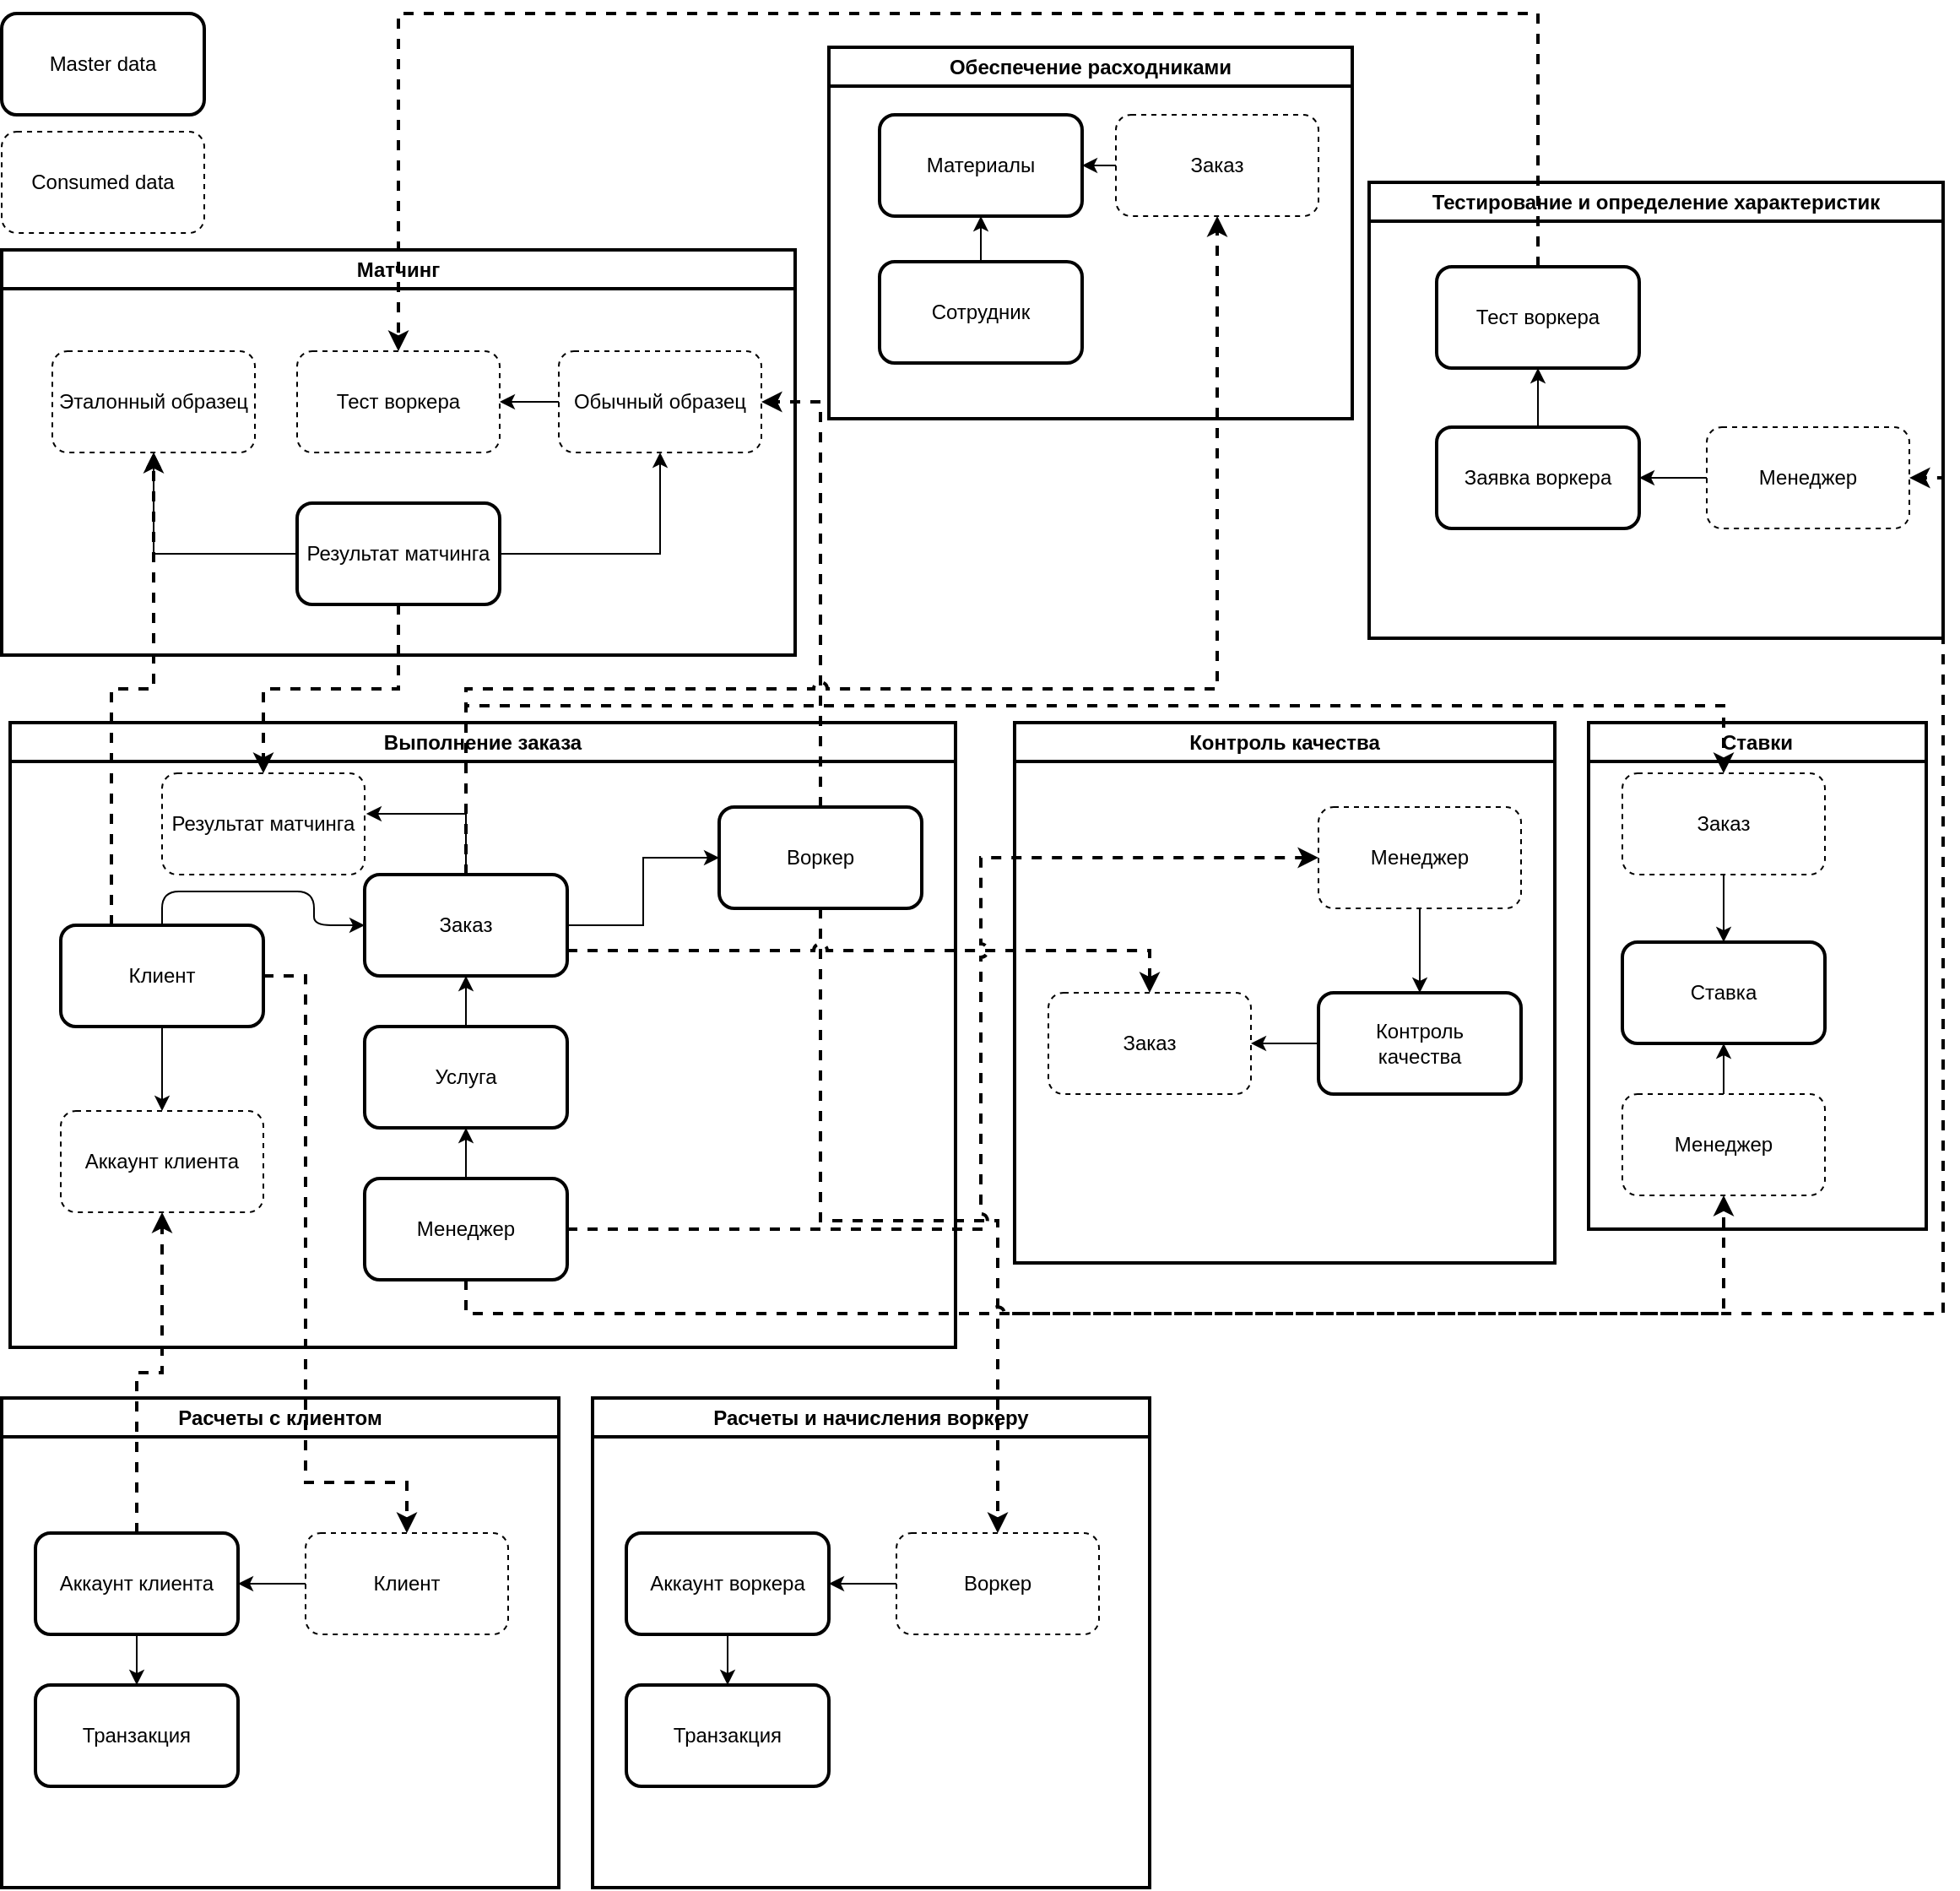 <mxfile version="22.1.2" type="device">
  <diagram name="Page-1" id="F_hivyQ5DFcQ6GrOG33M">
    <mxGraphModel dx="1886" dy="1896" grid="1" gridSize="10" guides="1" tooltips="1" connect="1" arrows="1" fold="1" page="1" pageScale="1" pageWidth="1169" pageHeight="827" math="0" shadow="0">
      <root>
        <mxCell id="0" />
        <mxCell id="1" parent="0" />
        <mxCell id="fCks7QzIpieRSXXq4J3l-1" value="Выполнение заказа" style="swimlane;whiteSpace=wrap;html=1;strokeWidth=2;" parent="1" vertex="1">
          <mxGeometry x="15" y="-390" width="560" height="370" as="geometry" />
        </mxCell>
        <mxCell id="fCks7QzIpieRSXXq4J3l-3" value="Заказ" style="rounded=1;whiteSpace=wrap;html=1;strokeWidth=2;" parent="fCks7QzIpieRSXXq4J3l-1" vertex="1">
          <mxGeometry x="210" y="90" width="120" height="60" as="geometry" />
        </mxCell>
        <mxCell id="fCks7QzIpieRSXXq4J3l-4" style="edgeStyle=orthogonalEdgeStyle;rounded=1;orthogonalLoop=1;jettySize=auto;html=1;exitX=0.5;exitY=0;exitDx=0;exitDy=0;entryX=0;entryY=0.5;entryDx=0;entryDy=0;" parent="fCks7QzIpieRSXXq4J3l-1" source="fCks7QzIpieRSXXq4J3l-5" target="fCks7QzIpieRSXXq4J3l-3" edge="1">
          <mxGeometry relative="1" as="geometry" />
        </mxCell>
        <mxCell id="m88xlmB97YjCkg8Xv9X8-26" value="" style="edgeStyle=orthogonalEdgeStyle;rounded=0;orthogonalLoop=1;jettySize=auto;html=1;" parent="fCks7QzIpieRSXXq4J3l-1" source="fCks7QzIpieRSXXq4J3l-5" target="fCks7QzIpieRSXXq4J3l-8" edge="1">
          <mxGeometry relative="1" as="geometry" />
        </mxCell>
        <mxCell id="fCks7QzIpieRSXXq4J3l-5" value="Клиент" style="rounded=1;whiteSpace=wrap;html=1;strokeWidth=2;" parent="fCks7QzIpieRSXXq4J3l-1" vertex="1">
          <mxGeometry x="30" y="120" width="120" height="60" as="geometry" />
        </mxCell>
        <mxCell id="fCks7QzIpieRSXXq4J3l-6" value="Воркер" style="rounded=1;whiteSpace=wrap;html=1;strokeWidth=2;" parent="fCks7QzIpieRSXXq4J3l-1" vertex="1">
          <mxGeometry x="420" y="50" width="120" height="60" as="geometry" />
        </mxCell>
        <mxCell id="fCks7QzIpieRSXXq4J3l-7" style="edgeStyle=orthogonalEdgeStyle;rounded=0;orthogonalLoop=1;jettySize=auto;html=1;exitX=1;exitY=0.5;exitDx=0;exitDy=0;" parent="fCks7QzIpieRSXXq4J3l-1" source="fCks7QzIpieRSXXq4J3l-3" target="fCks7QzIpieRSXXq4J3l-6" edge="1">
          <mxGeometry relative="1" as="geometry" />
        </mxCell>
        <mxCell id="fCks7QzIpieRSXXq4J3l-8" value="Аккаунт клиента" style="rounded=1;whiteSpace=wrap;html=1;dashed=1;" parent="fCks7QzIpieRSXXq4J3l-1" vertex="1">
          <mxGeometry x="30" y="230" width="120" height="60" as="geometry" />
        </mxCell>
        <mxCell id="fCks7QzIpieRSXXq4J3l-11" style="edgeStyle=orthogonalEdgeStyle;rounded=0;orthogonalLoop=1;jettySize=auto;html=1;exitX=0.5;exitY=0;exitDx=0;exitDy=0;entryX=0.5;entryY=1;entryDx=0;entryDy=0;" parent="fCks7QzIpieRSXXq4J3l-1" source="fCks7QzIpieRSXXq4J3l-12" target="fCks7QzIpieRSXXq4J3l-3" edge="1">
          <mxGeometry relative="1" as="geometry" />
        </mxCell>
        <mxCell id="fCks7QzIpieRSXXq4J3l-12" value="Услуга" style="rounded=1;whiteSpace=wrap;html=1;strokeWidth=2;" parent="fCks7QzIpieRSXXq4J3l-1" vertex="1">
          <mxGeometry x="210" y="180" width="120" height="60" as="geometry" />
        </mxCell>
        <mxCell id="m88xlmB97YjCkg8Xv9X8-32" value="" style="edgeStyle=orthogonalEdgeStyle;rounded=0;orthogonalLoop=1;jettySize=auto;html=1;" parent="fCks7QzIpieRSXXq4J3l-1" source="m88xlmB97YjCkg8Xv9X8-25" target="fCks7QzIpieRSXXq4J3l-12" edge="1">
          <mxGeometry relative="1" as="geometry" />
        </mxCell>
        <mxCell id="m88xlmB97YjCkg8Xv9X8-25" value="Менеджер" style="rounded=1;whiteSpace=wrap;html=1;strokeWidth=2;" parent="fCks7QzIpieRSXXq4J3l-1" vertex="1">
          <mxGeometry x="210" y="270" width="120" height="60" as="geometry" />
        </mxCell>
        <mxCell id="m88xlmB97YjCkg8Xv9X8-39" value="Результат матчинга" style="rounded=1;whiteSpace=wrap;html=1;strokeWidth=1;dashed=1;" parent="fCks7QzIpieRSXXq4J3l-1" vertex="1">
          <mxGeometry x="90" y="30" width="120" height="60" as="geometry" />
        </mxCell>
        <mxCell id="xlrGfsgEvnv0AyE19tKd-4" style="edgeStyle=orthogonalEdgeStyle;rounded=0;orthogonalLoop=1;jettySize=auto;html=1;exitX=0.5;exitY=0;exitDx=0;exitDy=0;entryX=1.008;entryY=0.4;entryDx=0;entryDy=0;entryPerimeter=0;" edge="1" parent="fCks7QzIpieRSXXq4J3l-1" source="fCks7QzIpieRSXXq4J3l-3" target="m88xlmB97YjCkg8Xv9X8-39">
          <mxGeometry relative="1" as="geometry" />
        </mxCell>
        <mxCell id="fCks7QzIpieRSXXq4J3l-14" value="Обеспечение расходниками" style="swimlane;whiteSpace=wrap;html=1;strokeWidth=2;" parent="1" vertex="1">
          <mxGeometry x="500" y="-790" width="310" height="220" as="geometry" />
        </mxCell>
        <mxCell id="fCks7QzIpieRSXXq4J3l-15" value="Материалы" style="rounded=1;whiteSpace=wrap;html=1;strokeWidth=2;" parent="fCks7QzIpieRSXXq4J3l-14" vertex="1">
          <mxGeometry x="30" y="40" width="120" height="60" as="geometry" />
        </mxCell>
        <mxCell id="fCks7QzIpieRSXXq4J3l-44" value="" style="edgeStyle=orthogonalEdgeStyle;rounded=0;orthogonalLoop=1;jettySize=auto;html=1;" parent="fCks7QzIpieRSXXq4J3l-14" source="fCks7QzIpieRSXXq4J3l-43" target="fCks7QzIpieRSXXq4J3l-15" edge="1">
          <mxGeometry relative="1" as="geometry" />
        </mxCell>
        <mxCell id="fCks7QzIpieRSXXq4J3l-43" value="Сотрудник" style="rounded=1;whiteSpace=wrap;html=1;strokeWidth=2;" parent="fCks7QzIpieRSXXq4J3l-14" vertex="1">
          <mxGeometry x="30" y="127" width="120" height="60" as="geometry" />
        </mxCell>
        <mxCell id="fCks7QzIpieRSXXq4J3l-46" value="" style="edgeStyle=orthogonalEdgeStyle;rounded=0;orthogonalLoop=1;jettySize=auto;html=1;" parent="fCks7QzIpieRSXXq4J3l-14" source="fCks7QzIpieRSXXq4J3l-45" target="fCks7QzIpieRSXXq4J3l-15" edge="1">
          <mxGeometry relative="1" as="geometry" />
        </mxCell>
        <mxCell id="fCks7QzIpieRSXXq4J3l-45" value="Заказ" style="rounded=1;whiteSpace=wrap;html=1;dashed=1;" parent="fCks7QzIpieRSXXq4J3l-14" vertex="1">
          <mxGeometry x="170" y="40" width="120" height="60" as="geometry" />
        </mxCell>
        <mxCell id="fCks7QzIpieRSXXq4J3l-17" value="Тестирование и определение характеристик" style="swimlane;whiteSpace=wrap;html=1;strokeWidth=2;" parent="1" vertex="1">
          <mxGeometry x="820" y="-710" width="340" height="270" as="geometry" />
        </mxCell>
        <mxCell id="fCks7QzIpieRSXXq4J3l-18" value="" style="edgeStyle=orthogonalEdgeStyle;rounded=0;orthogonalLoop=1;jettySize=auto;html=1;" parent="fCks7QzIpieRSXXq4J3l-17" source="fCks7QzIpieRSXXq4J3l-19" target="fCks7QzIpieRSXXq4J3l-24" edge="1">
          <mxGeometry relative="1" as="geometry" />
        </mxCell>
        <mxCell id="fCks7QzIpieRSXXq4J3l-19" value="Менеджер" style="rounded=1;whiteSpace=wrap;html=1;strokeWidth=1;dashed=1;" parent="fCks7QzIpieRSXXq4J3l-17" vertex="1">
          <mxGeometry x="200" y="145" width="120" height="60" as="geometry" />
        </mxCell>
        <mxCell id="fCks7QzIpieRSXXq4J3l-21" value="Тест воркера" style="rounded=1;whiteSpace=wrap;html=1;strokeWidth=2;" parent="fCks7QzIpieRSXXq4J3l-17" vertex="1">
          <mxGeometry x="40" y="50" width="120" height="60" as="geometry" />
        </mxCell>
        <mxCell id="m88xlmB97YjCkg8Xv9X8-36" value="" style="edgeStyle=orthogonalEdgeStyle;rounded=0;orthogonalLoop=1;jettySize=auto;html=1;" parent="fCks7QzIpieRSXXq4J3l-17" source="fCks7QzIpieRSXXq4J3l-24" target="fCks7QzIpieRSXXq4J3l-21" edge="1">
          <mxGeometry relative="1" as="geometry" />
        </mxCell>
        <mxCell id="fCks7QzIpieRSXXq4J3l-24" value="Заявка воркера" style="rounded=1;whiteSpace=wrap;html=1;strokeWidth=2;" parent="fCks7QzIpieRSXXq4J3l-17" vertex="1">
          <mxGeometry x="40" y="145" width="120" height="60" as="geometry" />
        </mxCell>
        <mxCell id="fCks7QzIpieRSXXq4J3l-27" value="Расчеты с клиентом" style="swimlane;whiteSpace=wrap;html=1;strokeWidth=2;" parent="1" vertex="1">
          <mxGeometry x="10" y="10" width="330" height="290" as="geometry" />
        </mxCell>
        <mxCell id="fCks7QzIpieRSXXq4J3l-28" style="edgeStyle=orthogonalEdgeStyle;rounded=0;orthogonalLoop=1;jettySize=auto;html=1;exitX=0.5;exitY=0;exitDx=0;exitDy=0;entryX=0.5;entryY=1;entryDx=0;entryDy=0;" parent="fCks7QzIpieRSXXq4J3l-27" edge="1">
          <mxGeometry relative="1" as="geometry">
            <mxPoint x="300" y="150" as="targetPoint" />
          </mxGeometry>
        </mxCell>
        <mxCell id="fCks7QzIpieRSXXq4J3l-29" style="edgeStyle=orthogonalEdgeStyle;rounded=0;orthogonalLoop=1;jettySize=auto;html=1;exitX=0.5;exitY=0;exitDx=0;exitDy=0;entryX=0;entryY=0.5;entryDx=0;entryDy=0;" parent="fCks7QzIpieRSXXq4J3l-27" edge="1">
          <mxGeometry relative="1" as="geometry">
            <mxPoint x="240" y="217" as="targetPoint" />
          </mxGeometry>
        </mxCell>
        <mxCell id="fCks7QzIpieRSXXq4J3l-30" style="edgeStyle=orthogonalEdgeStyle;rounded=0;orthogonalLoop=1;jettySize=auto;html=1;exitX=1;exitY=0.5;exitDx=0;exitDy=0;" parent="fCks7QzIpieRSXXq4J3l-27" edge="1">
          <mxGeometry relative="1" as="geometry">
            <mxPoint x="360" y="217" as="sourcePoint" />
          </mxGeometry>
        </mxCell>
        <mxCell id="fCks7QzIpieRSXXq4J3l-31" value="Аккаунт клиента" style="rounded=1;whiteSpace=wrap;html=1;strokeWidth=2;" parent="fCks7QzIpieRSXXq4J3l-27" vertex="1">
          <mxGeometry x="20" y="80" width="120" height="60" as="geometry" />
        </mxCell>
        <mxCell id="fCks7QzIpieRSXXq4J3l-32" style="edgeStyle=orthogonalEdgeStyle;rounded=0;orthogonalLoop=1;jettySize=auto;html=1;exitX=0.5;exitY=0;exitDx=0;exitDy=0;entryX=0.5;entryY=1;entryDx=0;entryDy=0;" parent="fCks7QzIpieRSXXq4J3l-27" edge="1">
          <mxGeometry relative="1" as="geometry">
            <mxPoint x="300" y="247" as="targetPoint" />
          </mxGeometry>
        </mxCell>
        <mxCell id="fCks7QzIpieRSXXq4J3l-33" value="Транзакция" style="rounded=1;whiteSpace=wrap;html=1;strokeWidth=2;" parent="fCks7QzIpieRSXXq4J3l-27" vertex="1">
          <mxGeometry x="20" y="170" width="120" height="60" as="geometry" />
        </mxCell>
        <mxCell id="fCks7QzIpieRSXXq4J3l-34" value="" style="edgeStyle=orthogonalEdgeStyle;rounded=0;orthogonalLoop=1;jettySize=auto;html=1;" parent="fCks7QzIpieRSXXq4J3l-27" source="fCks7QzIpieRSXXq4J3l-31" target="fCks7QzIpieRSXXq4J3l-33" edge="1">
          <mxGeometry relative="1" as="geometry" />
        </mxCell>
        <mxCell id="m88xlmB97YjCkg8Xv9X8-28" value="" style="edgeStyle=orthogonalEdgeStyle;rounded=0;orthogonalLoop=1;jettySize=auto;html=1;" parent="fCks7QzIpieRSXXq4J3l-27" source="8VoZBCtPtkcEc6Na4JY_-15" target="fCks7QzIpieRSXXq4J3l-31" edge="1">
          <mxGeometry relative="1" as="geometry" />
        </mxCell>
        <mxCell id="8VoZBCtPtkcEc6Na4JY_-15" value="Клиент" style="rounded=1;whiteSpace=wrap;html=1;strokeWidth=1;dashed=1;" parent="fCks7QzIpieRSXXq4J3l-27" vertex="1">
          <mxGeometry x="180" y="80" width="120" height="60" as="geometry" />
        </mxCell>
        <mxCell id="fCks7QzIpieRSXXq4J3l-38" value="Ставки" style="swimlane;whiteSpace=wrap;html=1;strokeWidth=2;" parent="1" vertex="1">
          <mxGeometry x="950" y="-390" width="200" height="300" as="geometry" />
        </mxCell>
        <mxCell id="fCks7QzIpieRSXXq4J3l-39" value="Ставка" style="rounded=1;whiteSpace=wrap;html=1;strokeWidth=2;" parent="fCks7QzIpieRSXXq4J3l-38" vertex="1">
          <mxGeometry x="20" y="130" width="120" height="60" as="geometry" />
        </mxCell>
        <mxCell id="fCks7QzIpieRSXXq4J3l-40" value="Менеджер" style="rounded=1;whiteSpace=wrap;html=1;dashed=1;" parent="fCks7QzIpieRSXXq4J3l-38" vertex="1">
          <mxGeometry x="20" y="220" width="120" height="60" as="geometry" />
        </mxCell>
        <mxCell id="fCks7QzIpieRSXXq4J3l-41" value="" style="edgeStyle=orthogonalEdgeStyle;rounded=0;orthogonalLoop=1;jettySize=auto;html=1;" parent="fCks7QzIpieRSXXq4J3l-38" source="fCks7QzIpieRSXXq4J3l-40" target="fCks7QzIpieRSXXq4J3l-39" edge="1">
          <mxGeometry relative="1" as="geometry" />
        </mxCell>
        <mxCell id="m88xlmB97YjCkg8Xv9X8-42" value="" style="edgeStyle=orthogonalEdgeStyle;rounded=0;orthogonalLoop=1;jettySize=auto;html=1;" parent="fCks7QzIpieRSXXq4J3l-38" source="m88xlmB97YjCkg8Xv9X8-41" target="fCks7QzIpieRSXXq4J3l-39" edge="1">
          <mxGeometry relative="1" as="geometry" />
        </mxCell>
        <mxCell id="m88xlmB97YjCkg8Xv9X8-41" value="Заказ" style="rounded=1;whiteSpace=wrap;html=1;strokeWidth=1;dashed=1;" parent="fCks7QzIpieRSXXq4J3l-38" vertex="1">
          <mxGeometry x="20" y="30" width="120" height="60" as="geometry" />
        </mxCell>
        <mxCell id="8VoZBCtPtkcEc6Na4JY_-1" value="Контроль качества" style="swimlane;whiteSpace=wrap;html=1;strokeWidth=2;" parent="1" vertex="1">
          <mxGeometry x="610" y="-390" width="320" height="320" as="geometry" />
        </mxCell>
        <mxCell id="8VoZBCtPtkcEc6Na4JY_-3" value="Менеджер" style="rounded=1;whiteSpace=wrap;html=1;strokeWidth=1;dashed=1;" parent="8VoZBCtPtkcEc6Na4JY_-1" vertex="1">
          <mxGeometry x="180" y="50" width="120" height="60" as="geometry" />
        </mxCell>
        <mxCell id="8VoZBCtPtkcEc6Na4JY_-4" value="" style="edgeStyle=orthogonalEdgeStyle;rounded=0;orthogonalLoop=1;jettySize=auto;html=1;" parent="8VoZBCtPtkcEc6Na4JY_-1" source="8VoZBCtPtkcEc6Na4JY_-5" target="8VoZBCtPtkcEc6Na4JY_-10" edge="1">
          <mxGeometry relative="1" as="geometry" />
        </mxCell>
        <mxCell id="8VoZBCtPtkcEc6Na4JY_-5" value="Контроль&lt;br&gt;качества" style="rounded=1;whiteSpace=wrap;html=1;strokeWidth=2;" parent="8VoZBCtPtkcEc6Na4JY_-1" vertex="1">
          <mxGeometry x="180" y="160" width="120" height="60" as="geometry" />
        </mxCell>
        <mxCell id="8VoZBCtPtkcEc6Na4JY_-7" style="edgeStyle=orthogonalEdgeStyle;rounded=1;orthogonalLoop=1;jettySize=auto;html=1;exitX=0.5;exitY=1;exitDx=0;exitDy=0;entryX=0.5;entryY=0;entryDx=0;entryDy=0;" parent="8VoZBCtPtkcEc6Na4JY_-1" source="8VoZBCtPtkcEc6Na4JY_-3" target="8VoZBCtPtkcEc6Na4JY_-5" edge="1">
          <mxGeometry relative="1" as="geometry" />
        </mxCell>
        <mxCell id="8VoZBCtPtkcEc6Na4JY_-10" value="Заказ" style="rounded=1;whiteSpace=wrap;html=1;dashed=1;" parent="8VoZBCtPtkcEc6Na4JY_-1" vertex="1">
          <mxGeometry x="20" y="160" width="120" height="60" as="geometry" />
        </mxCell>
        <mxCell id="R0XeLiRJAuGYRGJgg_CP-1" value="Матчинг" style="swimlane;whiteSpace=wrap;html=1;strokeWidth=2;" parent="1" vertex="1">
          <mxGeometry x="10" y="-670" width="470" height="240" as="geometry" />
        </mxCell>
        <mxCell id="R0XeLiRJAuGYRGJgg_CP-2" value="Обычный образец" style="rounded=1;whiteSpace=wrap;html=1;strokeWidth=1;dashed=1;" parent="R0XeLiRJAuGYRGJgg_CP-1" vertex="1">
          <mxGeometry x="330" y="60" width="120" height="60" as="geometry" />
        </mxCell>
        <mxCell id="R0XeLiRJAuGYRGJgg_CP-5" value="Эталонный образец" style="rounded=1;whiteSpace=wrap;html=1;strokeWidth=1;dashed=1;" parent="R0XeLiRJAuGYRGJgg_CP-1" vertex="1">
          <mxGeometry x="30" y="60" width="120" height="60" as="geometry" />
        </mxCell>
        <mxCell id="R0XeLiRJAuGYRGJgg_CP-8" value="Результат матчинга" style="rounded=1;whiteSpace=wrap;html=1;strokeWidth=2;" parent="R0XeLiRJAuGYRGJgg_CP-1" vertex="1">
          <mxGeometry x="175" y="150" width="120" height="60" as="geometry" />
        </mxCell>
        <mxCell id="m88xlmB97YjCkg8Xv9X8-16" value="" style="edgeStyle=orthogonalEdgeStyle;rounded=0;orthogonalLoop=1;jettySize=auto;html=1;" parent="R0XeLiRJAuGYRGJgg_CP-1" source="R0XeLiRJAuGYRGJgg_CP-8" target="R0XeLiRJAuGYRGJgg_CP-2" edge="1">
          <mxGeometry relative="1" as="geometry" />
        </mxCell>
        <mxCell id="m88xlmB97YjCkg8Xv9X8-18" value="" style="edgeStyle=orthogonalEdgeStyle;rounded=0;orthogonalLoop=1;jettySize=auto;html=1;" parent="R0XeLiRJAuGYRGJgg_CP-1" source="R0XeLiRJAuGYRGJgg_CP-8" target="R0XeLiRJAuGYRGJgg_CP-5" edge="1">
          <mxGeometry relative="1" as="geometry" />
        </mxCell>
        <mxCell id="xlrGfsgEvnv0AyE19tKd-2" value="" style="edgeStyle=orthogonalEdgeStyle;rounded=0;orthogonalLoop=1;jettySize=auto;html=1;startArrow=classic;startFill=1;endArrow=none;endFill=0;" edge="1" parent="R0XeLiRJAuGYRGJgg_CP-1" source="xlrGfsgEvnv0AyE19tKd-1" target="R0XeLiRJAuGYRGJgg_CP-2">
          <mxGeometry relative="1" as="geometry" />
        </mxCell>
        <mxCell id="xlrGfsgEvnv0AyE19tKd-1" value="Тест воркера" style="rounded=1;whiteSpace=wrap;html=1;strokeWidth=1;dashed=1;" vertex="1" parent="R0XeLiRJAuGYRGJgg_CP-1">
          <mxGeometry x="175" y="60" width="120" height="60" as="geometry" />
        </mxCell>
        <mxCell id="m88xlmB97YjCkg8Xv9X8-1" value="Расчеты и начисления воркеру" style="swimlane;whiteSpace=wrap;html=1;strokeWidth=2;" parent="1" vertex="1">
          <mxGeometry x="360" y="10" width="330" height="290" as="geometry" />
        </mxCell>
        <mxCell id="m88xlmB97YjCkg8Xv9X8-2" style="edgeStyle=orthogonalEdgeStyle;rounded=0;orthogonalLoop=1;jettySize=auto;html=1;exitX=0.5;exitY=0;exitDx=0;exitDy=0;entryX=0.5;entryY=1;entryDx=0;entryDy=0;" parent="m88xlmB97YjCkg8Xv9X8-1" edge="1">
          <mxGeometry relative="1" as="geometry">
            <mxPoint x="300" y="150" as="targetPoint" />
          </mxGeometry>
        </mxCell>
        <mxCell id="m88xlmB97YjCkg8Xv9X8-3" style="edgeStyle=orthogonalEdgeStyle;rounded=0;orthogonalLoop=1;jettySize=auto;html=1;exitX=0.5;exitY=0;exitDx=0;exitDy=0;entryX=0;entryY=0.5;entryDx=0;entryDy=0;" parent="m88xlmB97YjCkg8Xv9X8-1" edge="1">
          <mxGeometry relative="1" as="geometry">
            <mxPoint x="240" y="217" as="targetPoint" />
          </mxGeometry>
        </mxCell>
        <mxCell id="m88xlmB97YjCkg8Xv9X8-4" style="edgeStyle=orthogonalEdgeStyle;rounded=0;orthogonalLoop=1;jettySize=auto;html=1;exitX=1;exitY=0.5;exitDx=0;exitDy=0;" parent="m88xlmB97YjCkg8Xv9X8-1" edge="1">
          <mxGeometry relative="1" as="geometry">
            <mxPoint x="360" y="217" as="sourcePoint" />
          </mxGeometry>
        </mxCell>
        <mxCell id="m88xlmB97YjCkg8Xv9X8-5" value="Аккаунт воркера" style="rounded=1;whiteSpace=wrap;html=1;strokeWidth=2;" parent="m88xlmB97YjCkg8Xv9X8-1" vertex="1">
          <mxGeometry x="20" y="80" width="120" height="60" as="geometry" />
        </mxCell>
        <mxCell id="m88xlmB97YjCkg8Xv9X8-6" style="edgeStyle=orthogonalEdgeStyle;rounded=0;orthogonalLoop=1;jettySize=auto;html=1;exitX=0.5;exitY=0;exitDx=0;exitDy=0;entryX=0.5;entryY=1;entryDx=0;entryDy=0;" parent="m88xlmB97YjCkg8Xv9X8-1" edge="1">
          <mxGeometry relative="1" as="geometry">
            <mxPoint x="300" y="247" as="targetPoint" />
          </mxGeometry>
        </mxCell>
        <mxCell id="m88xlmB97YjCkg8Xv9X8-7" value="Транзакция" style="rounded=1;whiteSpace=wrap;html=1;strokeWidth=2;" parent="m88xlmB97YjCkg8Xv9X8-1" vertex="1">
          <mxGeometry x="20" y="170" width="120" height="60" as="geometry" />
        </mxCell>
        <mxCell id="m88xlmB97YjCkg8Xv9X8-8" value="" style="edgeStyle=orthogonalEdgeStyle;rounded=0;orthogonalLoop=1;jettySize=auto;html=1;" parent="m88xlmB97YjCkg8Xv9X8-1" source="m88xlmB97YjCkg8Xv9X8-5" target="m88xlmB97YjCkg8Xv9X8-7" edge="1">
          <mxGeometry relative="1" as="geometry" />
        </mxCell>
        <mxCell id="m88xlmB97YjCkg8Xv9X8-9" value="" style="edgeStyle=orthogonalEdgeStyle;rounded=0;orthogonalLoop=1;jettySize=auto;html=1;" parent="m88xlmB97YjCkg8Xv9X8-1" source="m88xlmB97YjCkg8Xv9X8-10" target="m88xlmB97YjCkg8Xv9X8-5" edge="1">
          <mxGeometry relative="1" as="geometry" />
        </mxCell>
        <mxCell id="m88xlmB97YjCkg8Xv9X8-10" value="Воркер" style="rounded=1;whiteSpace=wrap;html=1;dashed=1;" parent="m88xlmB97YjCkg8Xv9X8-1" vertex="1">
          <mxGeometry x="180" y="80" width="120" height="60" as="geometry" />
        </mxCell>
        <mxCell id="m88xlmB97YjCkg8Xv9X8-13" value="Master data" style="rounded=1;whiteSpace=wrap;html=1;strokeWidth=2;" parent="1" vertex="1">
          <mxGeometry x="10" y="-810" width="120" height="60" as="geometry" />
        </mxCell>
        <mxCell id="m88xlmB97YjCkg8Xv9X8-14" value="Consumed data" style="rounded=1;whiteSpace=wrap;html=1;strokeWidth=1;dashed=1;" parent="1" vertex="1">
          <mxGeometry x="10" y="-740" width="120" height="60" as="geometry" />
        </mxCell>
        <mxCell id="m88xlmB97YjCkg8Xv9X8-20" style="edgeStyle=orthogonalEdgeStyle;rounded=0;orthogonalLoop=1;jettySize=auto;html=1;exitX=0.5;exitY=0;exitDx=0;exitDy=0;entryX=1;entryY=0.5;entryDx=0;entryDy=0;strokeWidth=2;dashed=1;" parent="1" source="fCks7QzIpieRSXXq4J3l-6" target="R0XeLiRJAuGYRGJgg_CP-2" edge="1">
          <mxGeometry relative="1" as="geometry" />
        </mxCell>
        <mxCell id="m88xlmB97YjCkg8Xv9X8-21" style="edgeStyle=orthogonalEdgeStyle;rounded=0;orthogonalLoop=1;jettySize=auto;html=1;exitX=0.25;exitY=0;exitDx=0;exitDy=0;entryX=0.5;entryY=1;entryDx=0;entryDy=0;strokeWidth=2;dashed=1;" parent="1" source="fCks7QzIpieRSXXq4J3l-5" target="R0XeLiRJAuGYRGJgg_CP-5" edge="1">
          <mxGeometry relative="1" as="geometry" />
        </mxCell>
        <mxCell id="m88xlmB97YjCkg8Xv9X8-29" style="edgeStyle=orthogonalEdgeStyle;rounded=0;orthogonalLoop=1;jettySize=auto;html=1;exitX=0.5;exitY=0;exitDx=0;exitDy=0;entryX=0.5;entryY=1;entryDx=0;entryDy=0;strokeWidth=2;dashed=1;" parent="1" source="fCks7QzIpieRSXXq4J3l-31" target="fCks7QzIpieRSXXq4J3l-8" edge="1">
          <mxGeometry relative="1" as="geometry" />
        </mxCell>
        <mxCell id="m88xlmB97YjCkg8Xv9X8-30" style="edgeStyle=orthogonalEdgeStyle;rounded=0;orthogonalLoop=1;jettySize=auto;html=1;exitX=1;exitY=0.5;exitDx=0;exitDy=0;entryX=0.5;entryY=0;entryDx=0;entryDy=0;strokeWidth=2;dashed=1;" parent="1" source="fCks7QzIpieRSXXq4J3l-5" target="8VoZBCtPtkcEc6Na4JY_-15" edge="1">
          <mxGeometry relative="1" as="geometry">
            <Array as="points">
              <mxPoint x="190" y="-240" />
              <mxPoint x="190" y="60" />
              <mxPoint x="250" y="60" />
            </Array>
          </mxGeometry>
        </mxCell>
        <mxCell id="m88xlmB97YjCkg8Xv9X8-31" value="" style="edgeStyle=orthogonalEdgeStyle;rounded=0;orthogonalLoop=1;jettySize=auto;html=1;entryX=0.5;entryY=0;entryDx=0;entryDy=0;strokeWidth=2;dashed=1;" parent="1" source="fCks7QzIpieRSXXq4J3l-6" target="m88xlmB97YjCkg8Xv9X8-10" edge="1">
          <mxGeometry relative="1" as="geometry">
            <mxPoint x="495" y="-240" as="targetPoint" />
          </mxGeometry>
        </mxCell>
        <mxCell id="m88xlmB97YjCkg8Xv9X8-40" style="edgeStyle=orthogonalEdgeStyle;rounded=0;orthogonalLoop=1;jettySize=auto;html=1;exitX=0.5;exitY=1;exitDx=0;exitDy=0;entryX=0.5;entryY=0;entryDx=0;entryDy=0;strokeWidth=2;dashed=1;" parent="1" source="R0XeLiRJAuGYRGJgg_CP-8" target="m88xlmB97YjCkg8Xv9X8-39" edge="1">
          <mxGeometry relative="1" as="geometry" />
        </mxCell>
        <mxCell id="m88xlmB97YjCkg8Xv9X8-43" style="edgeStyle=orthogonalEdgeStyle;rounded=0;orthogonalLoop=1;jettySize=auto;html=1;exitX=0.5;exitY=0;exitDx=0;exitDy=0;entryX=0.5;entryY=0;entryDx=0;entryDy=0;strokeWidth=2;dashed=1;" parent="1" source="fCks7QzIpieRSXXq4J3l-3" target="m88xlmB97YjCkg8Xv9X8-41" edge="1">
          <mxGeometry relative="1" as="geometry">
            <Array as="points">
              <mxPoint x="285" y="-400" />
              <mxPoint x="1030" y="-400" />
            </Array>
          </mxGeometry>
        </mxCell>
        <mxCell id="m88xlmB97YjCkg8Xv9X8-44" style="edgeStyle=orthogonalEdgeStyle;rounded=0;orthogonalLoop=1;jettySize=auto;html=1;exitX=1;exitY=0.75;exitDx=0;exitDy=0;jumpStyle=arc;strokeWidth=2;dashed=1;" parent="1" source="fCks7QzIpieRSXXq4J3l-3" target="8VoZBCtPtkcEc6Na4JY_-10" edge="1">
          <mxGeometry relative="1" as="geometry" />
        </mxCell>
        <mxCell id="m88xlmB97YjCkg8Xv9X8-45" style="edgeStyle=orthogonalEdgeStyle;rounded=0;orthogonalLoop=1;jettySize=auto;html=1;exitX=0.5;exitY=1;exitDx=0;exitDy=0;entryX=0.5;entryY=1;entryDx=0;entryDy=0;strokeWidth=2;dashed=1;" parent="1" source="m88xlmB97YjCkg8Xv9X8-25" target="fCks7QzIpieRSXXq4J3l-40" edge="1">
          <mxGeometry relative="1" as="geometry" />
        </mxCell>
        <mxCell id="m88xlmB97YjCkg8Xv9X8-46" style="edgeStyle=orthogonalEdgeStyle;rounded=0;orthogonalLoop=1;jettySize=auto;html=1;exitX=0.5;exitY=1;exitDx=0;exitDy=0;entryX=1;entryY=0.5;entryDx=0;entryDy=0;jumpStyle=arc;strokeWidth=2;dashed=1;" parent="1" source="m88xlmB97YjCkg8Xv9X8-25" target="fCks7QzIpieRSXXq4J3l-19" edge="1">
          <mxGeometry relative="1" as="geometry" />
        </mxCell>
        <mxCell id="m88xlmB97YjCkg8Xv9X8-47" style="edgeStyle=orthogonalEdgeStyle;rounded=0;orthogonalLoop=1;jettySize=auto;html=1;exitX=0.5;exitY=0;exitDx=0;exitDy=0;jumpStyle=arc;strokeWidth=2;dashed=1;" parent="1" source="fCks7QzIpieRSXXq4J3l-3" target="fCks7QzIpieRSXXq4J3l-45" edge="1">
          <mxGeometry relative="1" as="geometry">
            <Array as="points">
              <mxPoint x="285" y="-410" />
              <mxPoint x="730" y="-410" />
            </Array>
          </mxGeometry>
        </mxCell>
        <mxCell id="m88xlmB97YjCkg8Xv9X8-48" style="edgeStyle=orthogonalEdgeStyle;rounded=0;orthogonalLoop=1;jettySize=auto;html=1;exitX=1;exitY=0.5;exitDx=0;exitDy=0;entryX=0;entryY=0.5;entryDx=0;entryDy=0;jumpStyle=arc;strokeWidth=2;dashed=1;" parent="1" source="m88xlmB97YjCkg8Xv9X8-25" target="8VoZBCtPtkcEc6Na4JY_-3" edge="1">
          <mxGeometry relative="1" as="geometry">
            <Array as="points">
              <mxPoint x="590" y="-90" />
              <mxPoint x="590" y="-310" />
            </Array>
          </mxGeometry>
        </mxCell>
        <mxCell id="xlrGfsgEvnv0AyE19tKd-3" style="edgeStyle=orthogonalEdgeStyle;rounded=0;orthogonalLoop=1;jettySize=auto;html=1;exitX=0.5;exitY=0;exitDx=0;exitDy=0;entryX=0.5;entryY=0;entryDx=0;entryDy=0;strokeWidth=2;dashed=1;" edge="1" parent="1" source="fCks7QzIpieRSXXq4J3l-21" target="xlrGfsgEvnv0AyE19tKd-1">
          <mxGeometry relative="1" as="geometry">
            <Array as="points">
              <mxPoint x="920" y="-810" />
              <mxPoint x="245" y="-810" />
            </Array>
          </mxGeometry>
        </mxCell>
      </root>
    </mxGraphModel>
  </diagram>
</mxfile>
